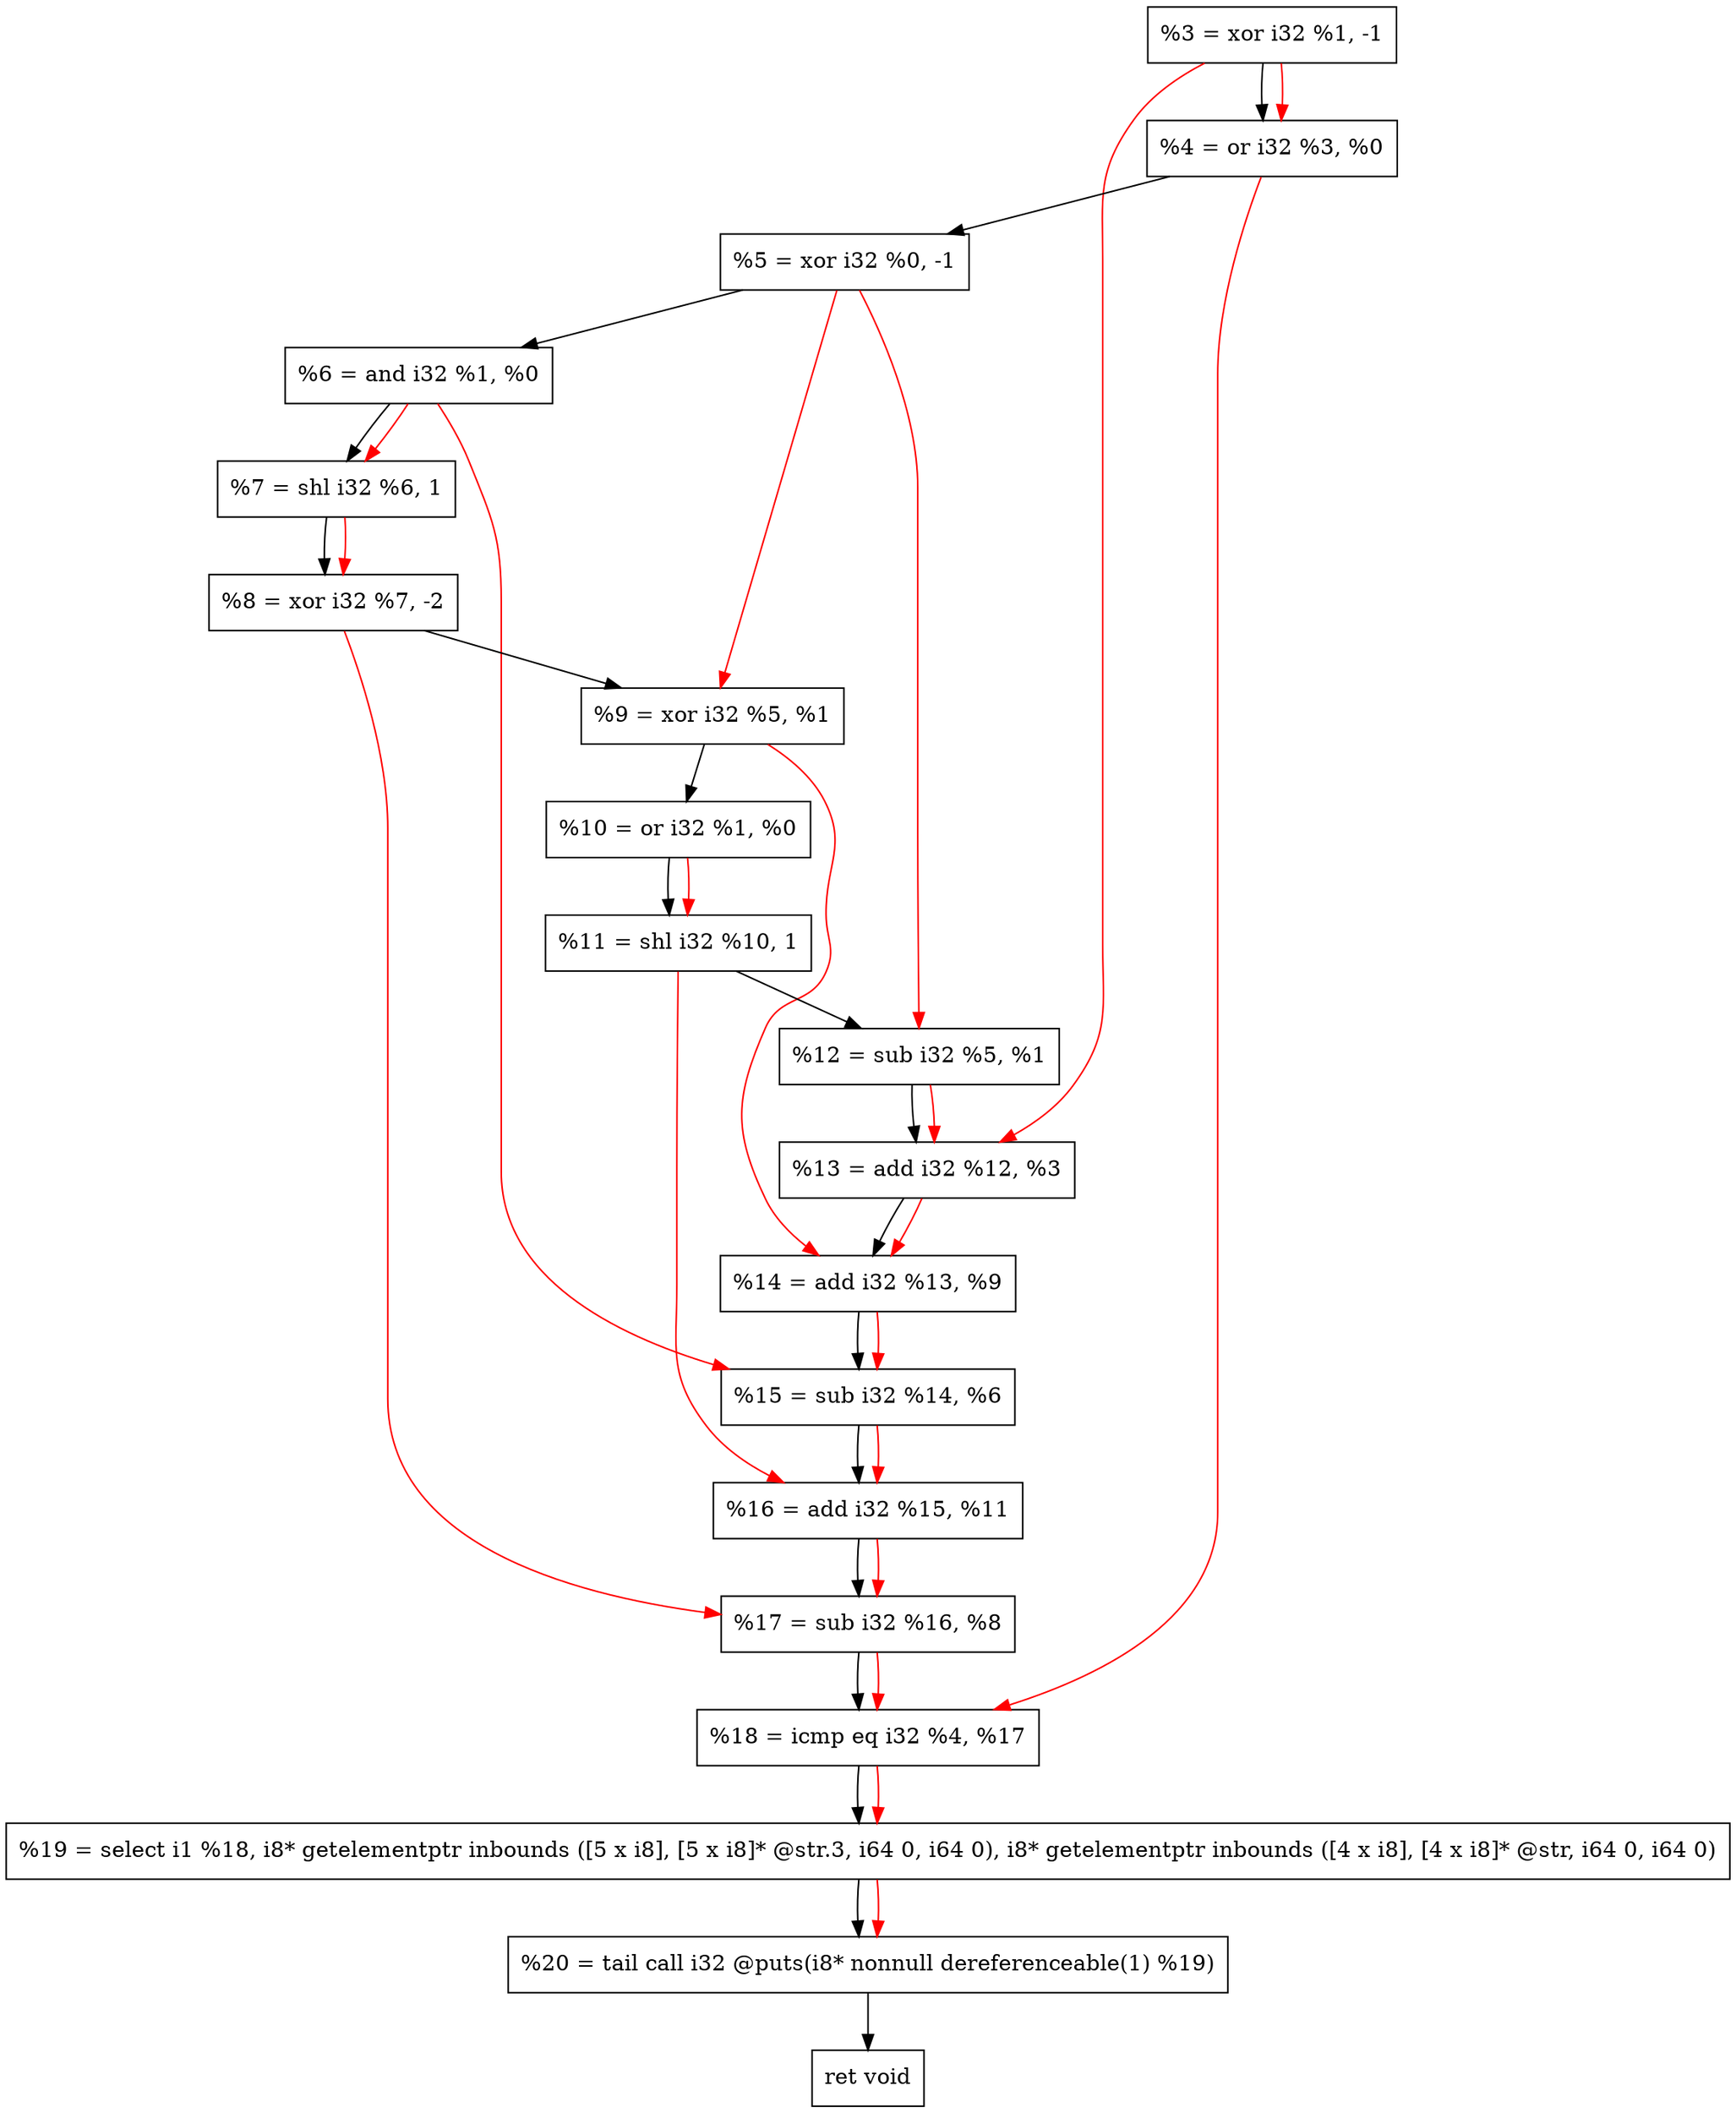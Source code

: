digraph "DFG for'crackme' function" {
	Node0x24d3a00[shape=record, label="  %3 = xor i32 %1, -1"];
	Node0x24d3a70[shape=record, label="  %4 = or i32 %3, %0"];
	Node0x24d3b30[shape=record, label="  %5 = xor i32 %0, -1"];
	Node0x24d3ba0[shape=record, label="  %6 = and i32 %1, %0"];
	Node0x24d3c10[shape=record, label="  %7 = shl i32 %6, 1"];
	Node0x24d3cb0[shape=record, label="  %8 = xor i32 %7, -2"];
	Node0x24d3d20[shape=record, label="  %9 = xor i32 %5, %1"];
	Node0x24d3d90[shape=record, label="  %10 = or i32 %1, %0"];
	Node0x24d3e00[shape=record, label="  %11 = shl i32 %10, 1"];
	Node0x24d3e70[shape=record, label="  %12 = sub i32 %5, %1"];
	Node0x24d3ee0[shape=record, label="  %13 = add i32 %12, %3"];
	Node0x24d3f50[shape=record, label="  %14 = add i32 %13, %9"];
	Node0x24d3fc0[shape=record, label="  %15 = sub i32 %14, %6"];
	Node0x24d4030[shape=record, label="  %16 = add i32 %15, %11"];
	Node0x24d40a0[shape=record, label="  %17 = sub i32 %16, %8"];
	Node0x24d4110[shape=record, label="  %18 = icmp eq i32 %4, %17"];
	Node0x2474268[shape=record, label="  %19 = select i1 %18, i8* getelementptr inbounds ([5 x i8], [5 x i8]* @str.3, i64 0, i64 0), i8* getelementptr inbounds ([4 x i8], [4 x i8]* @str, i64 0, i64 0)"];
	Node0x24d45b0[shape=record, label="  %20 = tail call i32 @puts(i8* nonnull dereferenceable(1) %19)"];
	Node0x24d4600[shape=record, label="  ret void"];
	Node0x24d3a00 -> Node0x24d3a70;
	Node0x24d3a70 -> Node0x24d3b30;
	Node0x24d3b30 -> Node0x24d3ba0;
	Node0x24d3ba0 -> Node0x24d3c10;
	Node0x24d3c10 -> Node0x24d3cb0;
	Node0x24d3cb0 -> Node0x24d3d20;
	Node0x24d3d20 -> Node0x24d3d90;
	Node0x24d3d90 -> Node0x24d3e00;
	Node0x24d3e00 -> Node0x24d3e70;
	Node0x24d3e70 -> Node0x24d3ee0;
	Node0x24d3ee0 -> Node0x24d3f50;
	Node0x24d3f50 -> Node0x24d3fc0;
	Node0x24d3fc0 -> Node0x24d4030;
	Node0x24d4030 -> Node0x24d40a0;
	Node0x24d40a0 -> Node0x24d4110;
	Node0x24d4110 -> Node0x2474268;
	Node0x2474268 -> Node0x24d45b0;
	Node0x24d45b0 -> Node0x24d4600;
edge [color=red]
	Node0x24d3a00 -> Node0x24d3a70;
	Node0x24d3ba0 -> Node0x24d3c10;
	Node0x24d3c10 -> Node0x24d3cb0;
	Node0x24d3b30 -> Node0x24d3d20;
	Node0x24d3d90 -> Node0x24d3e00;
	Node0x24d3b30 -> Node0x24d3e70;
	Node0x24d3e70 -> Node0x24d3ee0;
	Node0x24d3a00 -> Node0x24d3ee0;
	Node0x24d3ee0 -> Node0x24d3f50;
	Node0x24d3d20 -> Node0x24d3f50;
	Node0x24d3f50 -> Node0x24d3fc0;
	Node0x24d3ba0 -> Node0x24d3fc0;
	Node0x24d3fc0 -> Node0x24d4030;
	Node0x24d3e00 -> Node0x24d4030;
	Node0x24d4030 -> Node0x24d40a0;
	Node0x24d3cb0 -> Node0x24d40a0;
	Node0x24d3a70 -> Node0x24d4110;
	Node0x24d40a0 -> Node0x24d4110;
	Node0x24d4110 -> Node0x2474268;
	Node0x2474268 -> Node0x24d45b0;
}

